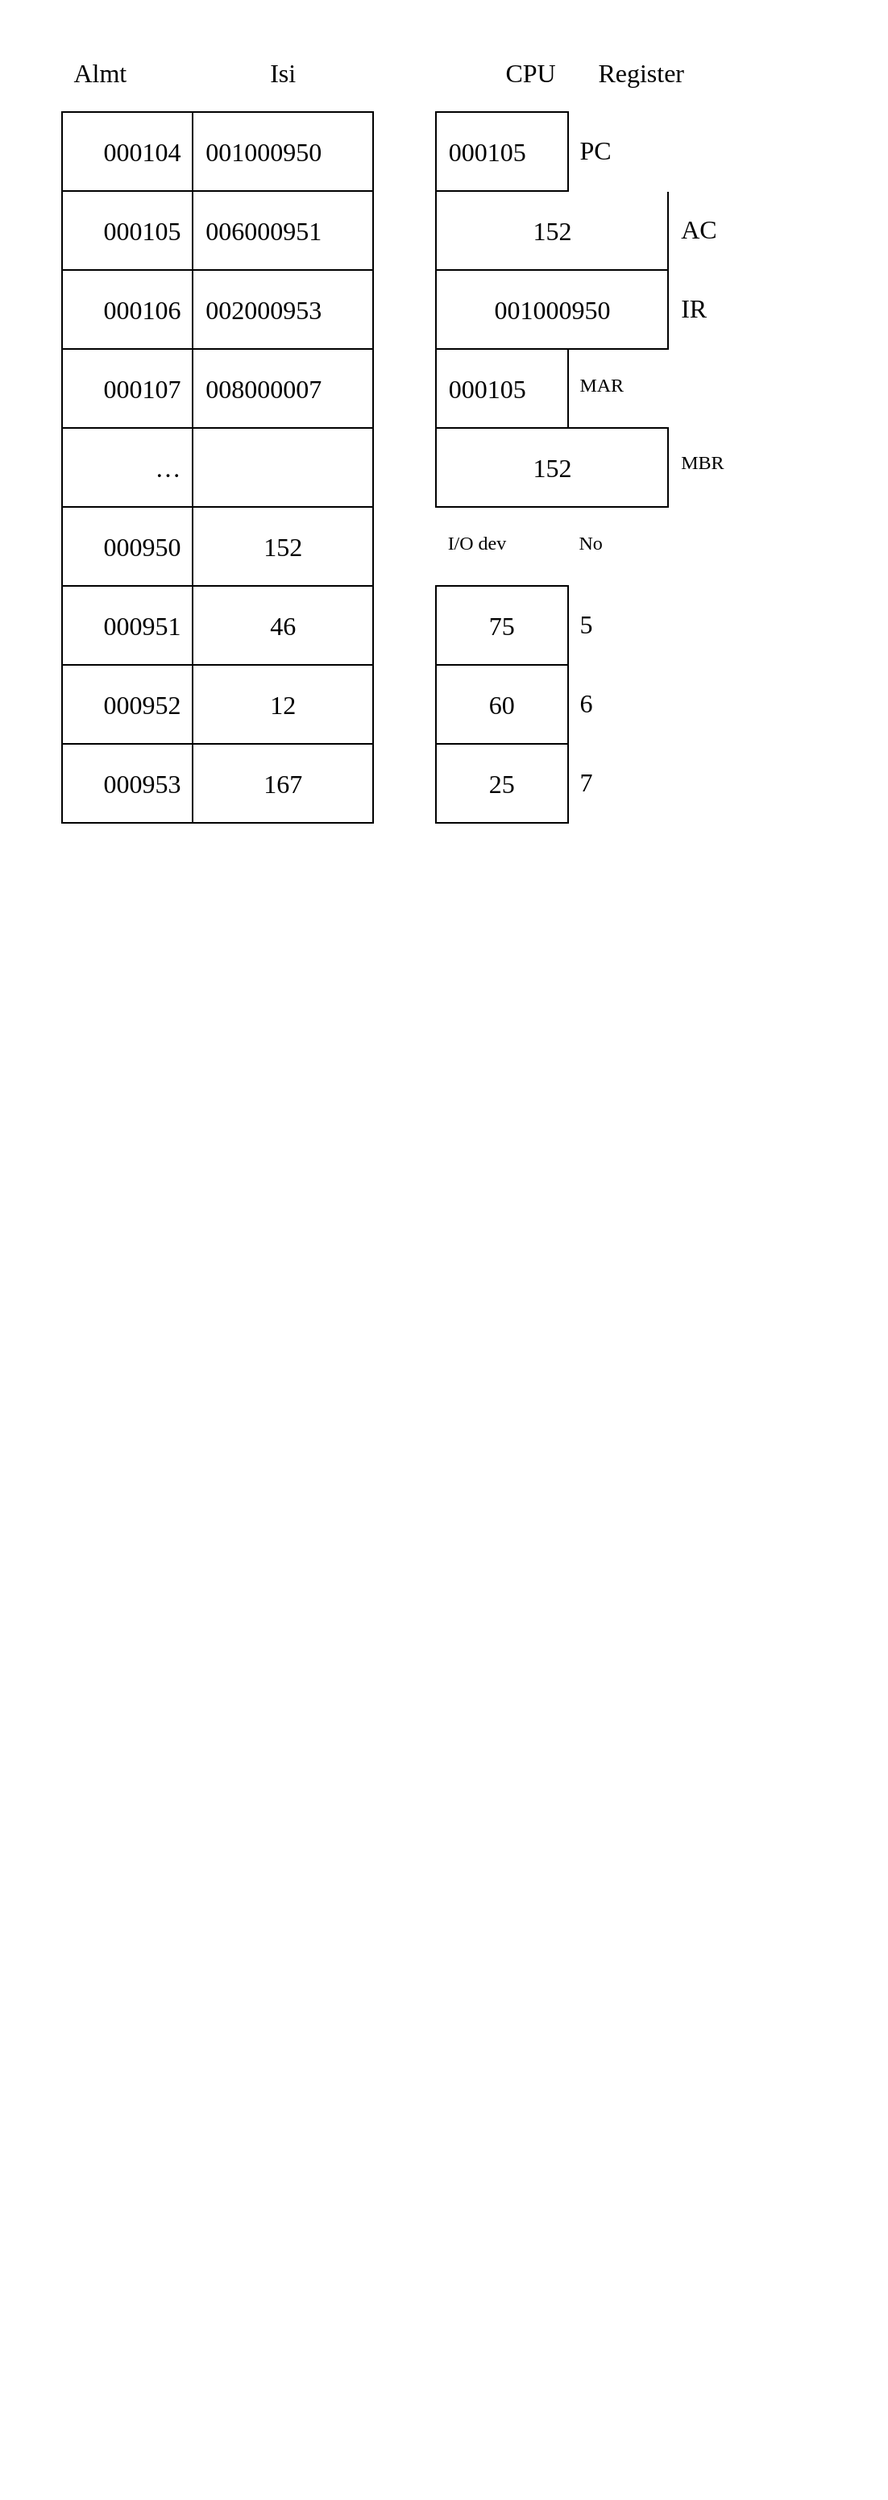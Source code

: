 <mxfile version="17.4.0" type="device"><diagram id="wqUJQkCPUeYleB2mT_yJ" name="Page-1"><mxGraphModel dx="1038" dy="617" grid="0" gridSize="10" guides="1" tooltips="1" connect="1" arrows="1" fold="1" page="1" pageScale="1" pageWidth="827" pageHeight="1169" math="0" shadow="0"><root><mxCell id="0"/><mxCell id="1" parent="0"/><mxCell id="tLM8XyzkZqJvmNyhfz07-2" value="&lt;br&gt;&lt;table class=&quot;MsoTableGrid&quot; border=&quot;1&quot; cellspacing=&quot;0&quot; cellpadding=&quot;0&quot; style=&quot;margin-left: 27.0pt ; border-collapse: collapse ; border: none&quot;&gt; &lt;tbody&gt;&lt;tr&gt;  &lt;td width=&quot;66&quot; valign=&quot;top&quot; style=&quot;width: 49.5pt ; border: none ; border-bottom: solid 1.0pt ; padding: 0cm 5.4pt 0cm 5.4pt&quot;&gt;&lt;br&gt;  &lt;p class=&quot;MsoNormal&quot; style=&quot;margin: 0cm&quot;&gt;&lt;span lang=&quot;EN-US&quot; style=&quot;font-size: 12.0pt ; font-family: &amp;#34;times new roman&amp;#34; , serif&quot;&gt;Almt&lt;/span&gt;&lt;/p&gt;&lt;br&gt;  &lt;/td&gt;  &lt;td width=&quot;96&quot; valign=&quot;top&quot; style=&quot;width: 72.0pt ; border: none ; border-bottom: solid 1.0pt ; padding: 0cm 5.4pt 0cm 5.4pt&quot;&gt;&lt;br&gt;  &lt;p class=&quot;MsoNormal&quot; align=&quot;center&quot; style=&quot;margin: 0cm ; text-align: center&quot;&gt;&lt;span lang=&quot;EN-US&quot; style=&quot;font-size: 12.0pt ; font-family: &amp;#34;times new roman&amp;#34; , serif&quot;&gt;Isi&lt;/span&gt;&lt;/p&gt;&lt;br&gt;  &lt;/td&gt;  &lt;td width=&quot;24&quot; valign=&quot;top&quot; style=&quot;width: 18.0pt ; border: none ; padding: 0cm 5.4pt 0cm 5.4pt&quot;&gt;&lt;br&gt;  &lt;p class=&quot;MsoNormal&quot; style=&quot;margin: 0cm&quot;&gt;&lt;span lang=&quot;EN-US&quot; style=&quot;font-size: 12.0pt ; font-family: &amp;#34;times new roman&amp;#34; , serif&quot;&gt;&amp;nbsp;&lt;/span&gt;&lt;/p&gt;&lt;br&gt;  &lt;/td&gt;  &lt;td width=&quot;66&quot; valign=&quot;top&quot; style=&quot;width: 49.5pt ; border: none ; padding: 0cm 5.4pt 0cm 5.4pt&quot;&gt;&lt;br&gt;  &lt;p class=&quot;MsoNormal&quot; align=&quot;right&quot; style=&quot;margin: 0cm ; text-align: right&quot;&gt;&lt;span lang=&quot;EN-US&quot; style=&quot;font-size: 12.0pt ; font-family: &amp;#34;times new roman&amp;#34; , serif&quot;&gt;CPU&lt;/span&gt;&lt;/p&gt;&lt;br&gt;  &lt;/td&gt;  &lt;td width=&quot;72&quot; colspan=&quot;3&quot; valign=&quot;top&quot; style=&quot;width: 54.0pt ; border: none ; padding: 0cm 5.4pt 0cm 5.4pt&quot;&gt;&lt;br&gt;  &lt;p class=&quot;MsoNormal&quot; style=&quot;margin-top: 0cm ; margin-right: -23.4pt ; margin-bottom: 0cm ; margin-left: 0cm&quot;&gt;&lt;span lang=&quot;EN-US&quot; style=&quot;font-size: 12.0pt ; font-family: &amp;#34;times new roman&amp;#34; , serif&quot;&gt;&lt;span&gt;&amp;nbsp;&amp;nbsp; &lt;/span&gt;Register&lt;/span&gt;&lt;/p&gt;&lt;br&gt;  &lt;/td&gt;  &lt;td width=&quot;90&quot; valign=&quot;top&quot; style=&quot;width: 67.5pt ; border: none ; padding: 0cm 5.4pt 0cm 5.4pt&quot;&gt;&lt;br&gt;  &lt;p class=&quot;MsoNormal&quot; align=&quot;center&quot; style=&quot;margin: 0cm ; text-align: center&quot;&gt;&lt;span lang=&quot;EN-US&quot; style=&quot;font-size: 12.0pt ; font-family: &amp;#34;times new roman&amp;#34; , serif&quot;&gt;&amp;nbsp;&lt;/span&gt;&lt;/p&gt;&lt;br&gt;  &lt;/td&gt; &lt;/tr&gt; &lt;tr&gt;  &lt;td width=&quot;66&quot; valign=&quot;top&quot; style=&quot;width: 49.5pt ; border: solid 1.0pt ; border-top: none ; padding: 0cm 5.4pt 0cm 5.4pt&quot;&gt;&lt;br&gt;  &lt;p class=&quot;MsoNormal&quot; align=&quot;right&quot; style=&quot;margin: 0cm ; text-align: right&quot;&gt;&lt;span lang=&quot;EN-US&quot; style=&quot;font-size: 12.0pt ; font-family: &amp;#34;times new roman&amp;#34; , serif&quot;&gt;000104&lt;/span&gt;&lt;/p&gt;&lt;br&gt;  &lt;/td&gt;  &lt;td width=&quot;96&quot; valign=&quot;top&quot; style=&quot;width: 72.0pt ; border-top: none ; border-left: none ; border-bottom: solid 1.0pt ; border-right: solid 1.0pt ; padding: 0cm 5.4pt 0cm 5.4pt&quot;&gt;&lt;br&gt;  &lt;p class=&quot;MsoNormal&quot; style=&quot;margin: 0cm&quot;&gt;&lt;span lang=&quot;EN-US&quot; style=&quot;font-size: 12.0pt ; font-family: &amp;#34;times new roman&amp;#34; , serif&quot;&gt;001000950&lt;/span&gt;&lt;/p&gt;&lt;br&gt;  &lt;/td&gt;  &lt;td width=&quot;24&quot; valign=&quot;top&quot; style=&quot;width: 18.0pt ; border: none ; border-right: solid 1.0pt ; padding: 0cm 5.4pt 0cm 5.4pt&quot;&gt;&lt;br&gt;  &lt;p class=&quot;MsoNormal&quot; style=&quot;margin: 0cm&quot;&gt;&lt;span lang=&quot;EN-US&quot; style=&quot;font-size: 12.0pt ; font-family: &amp;#34;times new roman&amp;#34; , serif&quot;&gt;&amp;nbsp;&lt;/span&gt;&lt;/p&gt;&lt;br&gt;  &lt;/td&gt;  &lt;td width=&quot;66&quot; valign=&quot;top&quot; style=&quot;width: 49.5pt ; border: solid 1.0pt ; border-left: none ; padding: 0cm 5.4pt 0cm 5.4pt&quot;&gt;&lt;br&gt;  &lt;p class=&quot;MsoNormal&quot; style=&quot;margin: 0cm&quot;&gt;&lt;span lang=&quot;EN-US&quot; style=&quot;font-size: 12.0pt ; font-family: &amp;#34;times new roman&amp;#34; , serif&quot;&gt;000105&lt;/span&gt;&lt;/p&gt;&lt;br&gt;  &lt;/td&gt;  &lt;td width=&quot;51&quot; colspan=&quot;2&quot; valign=&quot;top&quot; style=&quot;width: 38.25pt ; border: none ; padding: 0cm 5.4pt 0cm 5.4pt&quot;&gt;&lt;br&gt;  &lt;p class=&quot;MsoNormal&quot; style=&quot;margin: 0cm&quot;&gt;&lt;span lang=&quot;EN-US&quot; style=&quot;font-size: 12.0pt ; font-family: &amp;#34;times new roman&amp;#34; , serif&quot;&gt;PC&lt;/span&gt;&lt;/p&gt;&lt;br&gt;  &lt;/td&gt;  &lt;td width=&quot;111&quot; colspan=&quot;2&quot; valign=&quot;top&quot; style=&quot;width: 83.25pt ; border: none ; padding: 0cm 5.4pt 0cm 5.4pt&quot;&gt;&lt;br&gt;  &lt;p class=&quot;MsoNormal&quot; style=&quot;margin: 0cm&quot;&gt;&lt;span lang=&quot;EN-US&quot; style=&quot;font-size: 12.0pt ; font-family: &amp;#34;times new roman&amp;#34; , serif&quot;&gt;&lt;span&gt;&amp;nbsp;&amp;nbsp;&amp;nbsp;&amp;nbsp;&amp;nbsp;&lt;br&gt;  &lt;/span&gt;&lt;/span&gt;&lt;/p&gt;&lt;br&gt;  &lt;/td&gt; &lt;/tr&gt; &lt;tr&gt;  &lt;td width=&quot;66&quot; valign=&quot;top&quot; style=&quot;width: 49.5pt ; border: solid 1.0pt ; border-top: none ; padding: 0cm 5.4pt 0cm 5.4pt&quot;&gt;&lt;br&gt;  &lt;p class=&quot;MsoNormal&quot; align=&quot;right&quot; style=&quot;margin: 0cm ; text-align: right&quot;&gt;&lt;span lang=&quot;EN-US&quot; style=&quot;font-size: 12.0pt ; font-family: &amp;#34;times new roman&amp;#34; , serif&quot;&gt;000105&lt;/span&gt;&lt;/p&gt;&lt;br&gt;  &lt;/td&gt;  &lt;td width=&quot;96&quot; valign=&quot;top&quot; style=&quot;width: 72.0pt ; border-top: none ; border-left: none ; border-bottom: solid 1.0pt ; border-right: solid 1.0pt ; padding: 0cm 5.4pt 0cm 5.4pt&quot;&gt;&lt;br&gt;  &lt;p class=&quot;MsoNormal&quot; style=&quot;margin: 0cm&quot;&gt;&lt;span lang=&quot;EN-US&quot; style=&quot;font-size: 12.0pt ; font-family: &amp;#34;times new roman&amp;#34; , serif&quot;&gt;006000951&lt;/span&gt;&lt;/p&gt;&lt;br&gt;  &lt;/td&gt;  &lt;td width=&quot;24&quot; valign=&quot;top&quot; style=&quot;width: 18.0pt ; border: none ; border-right: solid 1.0pt ; padding: 0cm 5.4pt 0cm 5.4pt&quot;&gt;&lt;br&gt;  &lt;p class=&quot;MsoNormal&quot; style=&quot;margin: 0cm&quot;&gt;&lt;span lang=&quot;EN-US&quot; style=&quot;font-size: 12.0pt ; font-family: &amp;#34;times new roman&amp;#34; , serif&quot;&gt;&amp;nbsp;&lt;/span&gt;&lt;/p&gt;&lt;br&gt;  &lt;/td&gt;  &lt;td width=&quot;114&quot; colspan=&quot;2&quot; valign=&quot;top&quot; style=&quot;width: 85.5pt ; border-top: none ; border-left: none ; border-bottom: solid 1.0pt ; border-right: solid 1.0pt ; padding: 0cm 5.4pt 0cm 5.4pt&quot;&gt;&lt;br&gt;  &lt;p class=&quot;MsoNormal&quot; align=&quot;center&quot; style=&quot;margin: 0cm ; text-align: center&quot;&gt;&lt;span lang=&quot;EN-US&quot; style=&quot;font-size: 12.0pt ; font-family: &amp;#34;times new roman&amp;#34; , serif&quot;&gt;152&lt;/span&gt;&lt;/p&gt;&lt;br&gt;  &lt;/td&gt;  &lt;td width=&quot;114&quot; colspan=&quot;3&quot; valign=&quot;top&quot; style=&quot;width: 85.5pt ; border: none ; padding: 0cm 5.4pt 0cm 5.4pt&quot;&gt;&lt;br&gt;  &lt;p class=&quot;MsoNormal&quot; style=&quot;margin: 0cm&quot;&gt;&lt;span lang=&quot;EN-US&quot; style=&quot;font-size: 12.0pt ; font-family: &amp;#34;times new roman&amp;#34; , serif&quot;&gt;AC&lt;/span&gt;&lt;/p&gt;&lt;br&gt;  &lt;/td&gt; &lt;/tr&gt; &lt;tr&gt;  &lt;td width=&quot;66&quot; valign=&quot;top&quot; style=&quot;width: 49.5pt ; border: solid 1.0pt ; border-top: none ; padding: 0cm 5.4pt 0cm 5.4pt&quot;&gt;&lt;br&gt;  &lt;p class=&quot;MsoNormal&quot; align=&quot;right&quot; style=&quot;margin: 0cm ; text-align: right&quot;&gt;&lt;span lang=&quot;EN-US&quot; style=&quot;font-size: 12.0pt ; font-family: &amp;#34;times new roman&amp;#34; , serif&quot;&gt;000106&lt;/span&gt;&lt;/p&gt;&lt;br&gt;  &lt;/td&gt;  &lt;td width=&quot;96&quot; valign=&quot;top&quot; style=&quot;width: 72.0pt ; border-top: none ; border-left: none ; border-bottom: solid 1.0pt ; border-right: solid 1.0pt ; padding: 0cm 5.4pt 0cm 5.4pt&quot;&gt;&lt;br&gt;  &lt;p class=&quot;MsoNormal&quot; style=&quot;margin: 0cm&quot;&gt;&lt;span lang=&quot;EN-US&quot; style=&quot;font-size: 12.0pt ; font-family: &amp;#34;times new roman&amp;#34; , serif&quot;&gt;002000953&lt;/span&gt;&lt;/p&gt;&lt;br&gt;  &lt;/td&gt;  &lt;td width=&quot;24&quot; valign=&quot;top&quot; style=&quot;width: 18.0pt ; border: none ; border-right: solid 1.0pt ; padding: 0cm 5.4pt 0cm 5.4pt&quot;&gt;&lt;br&gt;  &lt;p class=&quot;MsoNormal&quot; style=&quot;margin: 0cm&quot;&gt;&lt;span lang=&quot;EN-US&quot; style=&quot;font-size: 12.0pt ; font-family: &amp;#34;times new roman&amp;#34; , serif&quot;&gt;&amp;nbsp;&lt;/span&gt;&lt;/p&gt;&lt;br&gt;  &lt;/td&gt;  &lt;td width=&quot;114&quot; colspan=&quot;2&quot; valign=&quot;top&quot; style=&quot;width: 85.5pt ; border-top: none ; border-left: none ; border-bottom: solid 1.0pt ; border-right: solid 1.0pt ; padding: 0cm 5.4pt 0cm 5.4pt&quot;&gt;&lt;br&gt;  &lt;p class=&quot;MsoNormal&quot; align=&quot;center&quot; style=&quot;margin: 0cm ; text-align: center&quot;&gt;&lt;span lang=&quot;EN-US&quot; style=&quot;font-size: 12.0pt ; font-family: &amp;#34;times new roman&amp;#34; , serif&quot;&gt;001000950&lt;/span&gt;&lt;/p&gt;&lt;br&gt;  &lt;/td&gt;  &lt;td width=&quot;114&quot; colspan=&quot;3&quot; valign=&quot;top&quot; style=&quot;width: 85.5pt ; border: none ; padding: 0cm 5.4pt 0cm 5.4pt&quot;&gt;&lt;br&gt;  &lt;p class=&quot;MsoNormal&quot; style=&quot;margin: 0cm&quot;&gt;&lt;span lang=&quot;EN-US&quot; style=&quot;font-size: 12.0pt ; font-family: &amp;#34;times new roman&amp;#34; , serif&quot;&gt;IR&lt;/span&gt;&lt;/p&gt;&lt;br&gt;  &lt;/td&gt; &lt;/tr&gt; &lt;tr&gt;  &lt;td width=&quot;66&quot; valign=&quot;top&quot; style=&quot;width: 49.5pt ; border: solid 1.0pt ; border-top: none ; padding: 0cm 5.4pt 0cm 5.4pt&quot;&gt;&lt;br&gt;  &lt;p class=&quot;MsoNormal&quot; align=&quot;right&quot; style=&quot;margin: 0cm ; text-align: right&quot;&gt;&lt;span lang=&quot;EN-US&quot; style=&quot;font-size: 12.0pt ; font-family: &amp;#34;times new roman&amp;#34; , serif&quot;&gt;000107&lt;/span&gt;&lt;/p&gt;&lt;br&gt;  &lt;/td&gt;  &lt;td width=&quot;96&quot; valign=&quot;top&quot; style=&quot;width: 72.0pt ; border-top: none ; border-left: none ; border-bottom: solid 1.0pt ; border-right: solid 1.0pt ; padding: 0cm 5.4pt 0cm 5.4pt&quot;&gt;&lt;br&gt;  &lt;p class=&quot;MsoNormal&quot; style=&quot;margin: 0cm&quot;&gt;&lt;span lang=&quot;EN-US&quot; style=&quot;font-size: 12.0pt ; font-family: &amp;#34;times new roman&amp;#34; , serif&quot;&gt;008000007&lt;/span&gt;&lt;/p&gt;&lt;br&gt;  &lt;/td&gt;  &lt;td width=&quot;24&quot; valign=&quot;top&quot; style=&quot;width: 18.0pt ; border: none ; border-right: solid 1.0pt ; padding: 0cm 5.4pt 0cm 5.4pt&quot;&gt;&lt;br&gt;  &lt;p class=&quot;MsoNormal&quot; style=&quot;margin: 0cm&quot;&gt;&lt;span lang=&quot;EN-US&quot; style=&quot;font-size: 12.0pt ; font-family: &amp;#34;times new roman&amp;#34; , serif&quot;&gt;&amp;nbsp;&lt;/span&gt;&lt;/p&gt;&lt;br&gt;  &lt;/td&gt;  &lt;td width=&quot;66&quot; valign=&quot;top&quot; style=&quot;width: 49.5pt ; border-top: none ; border-left: none ; border-bottom: solid 1.0pt ; border-right: solid 1.0pt ; padding: 0cm 5.4pt 0cm 5.4pt&quot;&gt;&lt;br&gt;  &lt;p class=&quot;MsoNormal&quot; style=&quot;margin: 0cm&quot;&gt;&lt;span style=&quot;font-family: &amp;#34;times new roman&amp;#34; , serif ; font-size: 16px&quot;&gt;000105&lt;/span&gt;&lt;br&gt;&lt;/p&gt;&lt;br&gt;  &lt;/td&gt;  &lt;td width=&quot;48&quot; valign=&quot;top&quot; style=&quot;width: 36.0pt ; border-top: solid 1.0pt ; border-left: none ; border-bottom: solid 1.0pt ; border-right: none ; padding: 0cm 5.4pt 0cm 5.4pt&quot;&gt;&lt;br&gt;  &lt;p class=&quot;MsoNormal&quot; style=&quot;margin: 0cm&quot;&gt;&lt;span lang=&quot;EN-US&quot; style=&quot;font-family: &amp;#34;times new roman&amp;#34; , serif&quot;&gt;MAR&lt;/span&gt;&lt;/p&gt;&lt;br&gt;  &lt;/td&gt;  &lt;td width=&quot;114&quot; colspan=&quot;3&quot; valign=&quot;top&quot; style=&quot;width: 85.5pt ; border: none ; padding: 0cm 5.4pt 0cm 5.4pt&quot;&gt;&lt;br&gt;  &lt;p class=&quot;MsoNormal&quot; style=&quot;margin: 0cm&quot;&gt;&lt;span lang=&quot;EN-US&quot; style=&quot;font-size: 12.0pt ; font-family: &amp;#34;times new roman&amp;#34; , serif&quot;&gt;&amp;nbsp;&lt;/span&gt;&lt;/p&gt;&lt;br&gt;  &lt;/td&gt; &lt;/tr&gt; &lt;tr&gt;  &lt;td width=&quot;66&quot; valign=&quot;top&quot; style=&quot;width: 49.5pt ; border: solid 1.0pt ; border-top: none ; padding: 0cm 5.4pt 0cm 5.4pt&quot;&gt;&lt;br&gt;  &lt;p class=&quot;MsoNormal&quot; align=&quot;right&quot; style=&quot;margin: 0cm ; text-align: right&quot;&gt;&lt;span lang=&quot;EN-US&quot; style=&quot;font-size: 12.0pt ; font-family: &amp;#34;times new roman&amp;#34; , serif&quot;&gt;…&lt;/span&gt;&lt;/p&gt;&lt;br&gt;  &lt;/td&gt;  &lt;td width=&quot;96&quot; valign=&quot;top&quot; style=&quot;width: 72.0pt ; border-top: none ; border-left: none ; border-bottom: solid 1.0pt ; border-right: solid 1.0pt ; padding: 0cm 5.4pt 0cm 5.4pt&quot;&gt;&lt;br&gt;  &lt;p class=&quot;MsoNormal&quot; style=&quot;margin: 0cm&quot;&gt;&lt;span lang=&quot;EN-US&quot; style=&quot;font-size: 12.0pt ; font-family: &amp;#34;times new roman&amp;#34; , serif&quot;&gt;&amp;nbsp;&lt;/span&gt;&lt;/p&gt;&lt;br&gt;  &lt;/td&gt;  &lt;td width=&quot;24&quot; valign=&quot;top&quot; style=&quot;width: 18.0pt ; border: none ; border-right: solid 1.0pt ; padding: 0cm 5.4pt 0cm 5.4pt&quot;&gt;&lt;br&gt;  &lt;p class=&quot;MsoNormal&quot; style=&quot;margin: 0cm&quot;&gt;&lt;span lang=&quot;EN-US&quot; style=&quot;font-size: 12.0pt ; font-family: &amp;#34;times new roman&amp;#34; , serif&quot;&gt;&amp;nbsp;&lt;/span&gt;&lt;/p&gt;&lt;br&gt;  &lt;/td&gt;  &lt;td width=&quot;114&quot; colspan=&quot;2&quot; valign=&quot;top&quot; style=&quot;width: 85.5pt ; border-top: none ; border-left: none ; border-bottom: solid 1.0pt ; border-right: solid 1.0pt ; padding: 0cm 5.4pt 0cm 5.4pt&quot;&gt;&lt;br&gt;  &lt;p class=&quot;MsoNormal&quot; align=&quot;center&quot; style=&quot;margin: 0cm ; text-align: center&quot;&gt;&lt;span lang=&quot;EN-US&quot; style=&quot;font-size: 12.0pt ; font-family: &amp;#34;times new roman&amp;#34; , serif&quot;&gt;152&lt;/span&gt;&lt;/p&gt;&lt;br&gt;  &lt;/td&gt;  &lt;td width=&quot;114&quot; colspan=&quot;3&quot; valign=&quot;top&quot; style=&quot;width: 85.5pt ; border: none ; padding: 0cm 5.4pt 0cm 5.4pt&quot;&gt;&lt;br&gt;  &lt;p class=&quot;MsoNormal&quot; style=&quot;margin: 0cm&quot;&gt;&lt;span lang=&quot;EN-US&quot; style=&quot;font-family: &amp;#34;times new roman&amp;#34; , serif&quot;&gt;MBR&lt;/span&gt;&lt;/p&gt;&lt;br&gt;  &lt;/td&gt; &lt;/tr&gt; &lt;tr&gt;  &lt;td width=&quot;66&quot; valign=&quot;top&quot; style=&quot;width: 49.5pt ; border: solid 1.0pt ; border-top: none ; padding: 0cm 5.4pt 0cm 5.4pt&quot;&gt;&lt;br&gt;  &lt;p class=&quot;MsoNormal&quot; align=&quot;right&quot; style=&quot;margin: 0cm ; text-align: right&quot;&gt;&lt;span lang=&quot;EN-US&quot; style=&quot;font-size: 12.0pt ; font-family: &amp;#34;times new roman&amp;#34; , serif&quot;&gt;000950&lt;/span&gt;&lt;/p&gt;&lt;br&gt;  &lt;/td&gt;  &lt;td width=&quot;96&quot; valign=&quot;top&quot; style=&quot;width: 72.0pt ; border-top: none ; border-left: none ; border-bottom: solid 1.0pt ; border-right: solid 1.0pt ; padding: 0cm 5.4pt 0cm 5.4pt&quot;&gt;&lt;br&gt;  &lt;p class=&quot;MsoNormal&quot; align=&quot;center&quot; style=&quot;margin: 0cm ; text-align: center&quot;&gt;&lt;span lang=&quot;EN-US&quot; style=&quot;font-size: 12.0pt ; font-family: &amp;#34;times new roman&amp;#34; , serif&quot;&gt;152&lt;/span&gt;&lt;/p&gt;&lt;br&gt;  &lt;/td&gt;  &lt;td width=&quot;24&quot; valign=&quot;top&quot; style=&quot;width: 18.0pt ; border: none ; padding: 0cm 5.4pt 0cm 5.4pt&quot;&gt;&lt;br&gt;  &lt;p class=&quot;MsoNormal&quot; style=&quot;margin: 0cm&quot;&gt;&lt;span lang=&quot;EN-US&quot; style=&quot;font-size: 12.0pt ; font-family: &amp;#34;times new roman&amp;#34; , serif&quot;&gt;&amp;nbsp;&lt;/span&gt;&lt;/p&gt;&lt;br&gt;  &lt;/td&gt;  &lt;td width=&quot;66&quot; valign=&quot;top&quot; style=&quot;width: 49.5pt ; border: none ; border-bottom: solid 1.0pt ; padding: 0cm 5.4pt 0cm 5.4pt&quot;&gt;&lt;br&gt;  &lt;p class=&quot;MsoNormal&quot; style=&quot;margin: 0cm&quot;&gt;&lt;span lang=&quot;EN-US&quot; style=&quot;font-family: &amp;#34;times new roman&amp;#34; , serif&quot;&gt;I/O dev&lt;/span&gt;&lt;/p&gt;&lt;br&gt;  &lt;/td&gt;  &lt;td width=&quot;48&quot; valign=&quot;top&quot; style=&quot;width: 36.0pt ; border: none ; border-top: solid 1.0pt ; padding: 0cm 5.4pt 0cm 5.4pt&quot;&gt;&lt;br&gt;  &lt;p class=&quot;MsoNormal&quot; style=&quot;margin: 0cm&quot;&gt;&lt;span lang=&quot;EN-US&quot; style=&quot;font-family: &amp;#34;times new roman&amp;#34; , serif&quot;&gt;No&lt;/span&gt;&lt;/p&gt;&lt;br&gt;  &lt;/td&gt;  &lt;td width=&quot;114&quot; colspan=&quot;3&quot; valign=&quot;top&quot; style=&quot;width: 85.5pt ; border: none ; padding: 0cm 5.4pt 0cm 5.4pt&quot;&gt;&lt;br&gt;  &lt;p class=&quot;MsoNormal&quot; style=&quot;margin: 0cm&quot;&gt;&lt;span lang=&quot;EN-US&quot; style=&quot;font-size: 12.0pt ; font-family: &amp;#34;times new roman&amp;#34; , serif&quot;&gt;&amp;nbsp;&lt;/span&gt;&lt;/p&gt;&lt;br&gt;  &lt;/td&gt; &lt;/tr&gt; &lt;tr&gt;  &lt;td width=&quot;66&quot; valign=&quot;top&quot; style=&quot;width: 49.5pt ; border: solid 1.0pt ; border-top: none ; padding: 0cm 5.4pt 0cm 5.4pt&quot;&gt;&lt;br&gt;  &lt;p class=&quot;MsoNormal&quot; align=&quot;right&quot; style=&quot;margin: 0cm ; text-align: right&quot;&gt;&lt;span lang=&quot;EN-US&quot; style=&quot;font-size: 12.0pt ; font-family: &amp;#34;times new roman&amp;#34; , serif&quot;&gt;000951&lt;/span&gt;&lt;/p&gt;&lt;br&gt;  &lt;/td&gt;  &lt;td width=&quot;96&quot; valign=&quot;top&quot; style=&quot;width: 72.0pt ; border-top: none ; border-left: none ; border-bottom: solid 1.0pt ; border-right: solid 1.0pt ; padding: 0cm 5.4pt 0cm 5.4pt&quot;&gt;&lt;br&gt;  &lt;p class=&quot;MsoNormal&quot; align=&quot;center&quot; style=&quot;margin: 0cm ; text-align: center&quot;&gt;&lt;span lang=&quot;EN-US&quot; style=&quot;font-size: 12.0pt ; font-family: &amp;#34;times new roman&amp;#34; , serif&quot;&gt;46&lt;/span&gt;&lt;/p&gt;&lt;br&gt;  &lt;/td&gt;  &lt;td width=&quot;24&quot; valign=&quot;top&quot; style=&quot;width: 18.0pt ; border: none ; border-right: solid 1.0pt ; padding: 0cm 5.4pt 0cm 5.4pt&quot;&gt;&lt;br&gt;  &lt;p class=&quot;MsoNormal&quot; style=&quot;margin: 0cm&quot;&gt;&lt;span lang=&quot;EN-US&quot; style=&quot;font-size: 12.0pt ; font-family: &amp;#34;times new roman&amp;#34; , serif&quot;&gt;&amp;nbsp;&lt;/span&gt;&lt;/p&gt;&lt;br&gt;  &lt;/td&gt;  &lt;td width=&quot;66&quot; valign=&quot;top&quot; style=&quot;width: 49.5pt ; border-top: none ; border-left: none ; border-bottom: solid 1.0pt ; border-right: solid 1.0pt ; padding: 0cm 5.4pt 0cm 5.4pt&quot;&gt;&lt;br&gt;  &lt;p class=&quot;MsoNormal&quot; align=&quot;center&quot; style=&quot;margin: 0cm ; text-align: center&quot;&gt;&lt;span lang=&quot;EN-US&quot; style=&quot;font-size: 12.0pt ; font-family: &amp;#34;times new roman&amp;#34; , serif&quot;&gt;75&lt;/span&gt;&lt;/p&gt;&lt;br&gt;  &lt;/td&gt;  &lt;td width=&quot;48&quot; valign=&quot;top&quot; style=&quot;width: 36.0pt ; border: none ; padding: 0cm 5.4pt 0cm 5.4pt&quot;&gt;&lt;br&gt;  &lt;p class=&quot;MsoNormal&quot; style=&quot;margin: 0cm&quot;&gt;&lt;span lang=&quot;EN-US&quot; style=&quot;font-size: 12.0pt ; font-family: &amp;#34;times new roman&amp;#34; , serif&quot;&gt;5&lt;/span&gt;&lt;/p&gt;&lt;br&gt;  &lt;/td&gt;  &lt;td width=&quot;114&quot; colspan=&quot;3&quot; valign=&quot;top&quot; style=&quot;width: 85.5pt ; border: none ; padding: 0cm 5.4pt 0cm 5.4pt&quot;&gt;&lt;br&gt;  &lt;p class=&quot;MsoNormal&quot; style=&quot;margin: 0cm&quot;&gt;&lt;span lang=&quot;EN-US&quot; style=&quot;font-size: 12.0pt ; font-family: &amp;#34;times new roman&amp;#34; , serif&quot;&gt;&amp;nbsp;&lt;/span&gt;&lt;/p&gt;&lt;br&gt;  &lt;/td&gt; &lt;/tr&gt; &lt;tr&gt;  &lt;td width=&quot;66&quot; valign=&quot;top&quot; style=&quot;width: 49.5pt ; border: solid 1.0pt ; border-top: none ; padding: 0cm 5.4pt 0cm 5.4pt&quot;&gt;&lt;br&gt;  &lt;p class=&quot;MsoNormal&quot; align=&quot;right&quot; style=&quot;margin: 0cm ; text-align: right&quot;&gt;&lt;span lang=&quot;EN-US&quot; style=&quot;font-size: 12.0pt ; font-family: &amp;#34;times new roman&amp;#34; , serif&quot;&gt;000952&lt;/span&gt;&lt;/p&gt;&lt;br&gt;  &lt;/td&gt;  &lt;td width=&quot;96&quot; valign=&quot;top&quot; style=&quot;width: 72.0pt ; border-top: none ; border-left: none ; border-bottom: solid 1.0pt ; border-right: solid 1.0pt ; padding: 0cm 5.4pt 0cm 5.4pt&quot;&gt;&lt;br&gt;  &lt;p class=&quot;MsoNormal&quot; align=&quot;center&quot; style=&quot;margin: 0cm ; text-align: center&quot;&gt;&lt;span lang=&quot;EN-US&quot; style=&quot;font-size: 12.0pt ; font-family: &amp;#34;times new roman&amp;#34; , serif&quot;&gt;12&lt;/span&gt;&lt;/p&gt;&lt;br&gt;  &lt;/td&gt;  &lt;td width=&quot;24&quot; valign=&quot;top&quot; style=&quot;width: 18.0pt ; border: none ; border-right: solid 1.0pt ; padding: 0cm 5.4pt 0cm 5.4pt&quot;&gt;&lt;br&gt;  &lt;p class=&quot;MsoNormal&quot; style=&quot;margin: 0cm&quot;&gt;&lt;span lang=&quot;EN-US&quot; style=&quot;font-size: 12.0pt ; font-family: &amp;#34;times new roman&amp;#34; , serif&quot;&gt;&amp;nbsp;&lt;/span&gt;&lt;/p&gt;&lt;br&gt;  &lt;/td&gt;  &lt;td width=&quot;66&quot; valign=&quot;top&quot; style=&quot;width: 49.5pt ; border-top: none ; border-left: none ; border-bottom: solid 1.0pt ; border-right: solid 1.0pt ; padding: 0cm 5.4pt 0cm 5.4pt&quot;&gt;&lt;br&gt;  &lt;p class=&quot;MsoNormal&quot; align=&quot;center&quot; style=&quot;margin: 0cm ; text-align: center&quot;&gt;&lt;span lang=&quot;EN-US&quot; style=&quot;font-size: 12.0pt ; font-family: &amp;#34;times new roman&amp;#34; , serif&quot;&gt;60&lt;/span&gt;&lt;/p&gt;&lt;br&gt;  &lt;/td&gt;  &lt;td width=&quot;48&quot; valign=&quot;top&quot; style=&quot;width: 36.0pt ; border: none ; padding: 0cm 5.4pt 0cm 5.4pt&quot;&gt;&lt;br&gt;  &lt;p class=&quot;MsoNormal&quot; style=&quot;margin: 0cm&quot;&gt;&lt;span lang=&quot;EN-US&quot; style=&quot;font-size: 12.0pt ; font-family: &amp;#34;times new roman&amp;#34; , serif&quot;&gt;6&lt;/span&gt;&lt;/p&gt;&lt;br&gt;  &lt;/td&gt;  &lt;td width=&quot;114&quot; colspan=&quot;3&quot; valign=&quot;top&quot; style=&quot;width: 85.5pt ; border: none ; padding: 0cm 5.4pt 0cm 5.4pt&quot;&gt;&lt;br&gt;  &lt;p class=&quot;MsoNormal&quot; style=&quot;margin: 0cm&quot;&gt;&lt;span lang=&quot;EN-US&quot; style=&quot;font-size: 12.0pt ; font-family: &amp;#34;times new roman&amp;#34; , serif&quot;&gt;&amp;nbsp;&lt;/span&gt;&lt;/p&gt;&lt;br&gt;  &lt;/td&gt; &lt;/tr&gt; &lt;tr&gt;  &lt;td width=&quot;66&quot; valign=&quot;top&quot; style=&quot;width: 49.5pt ; border: solid 1.0pt ; border-top: none ; padding: 0cm 5.4pt 0cm 5.4pt&quot;&gt;&lt;br&gt;  &lt;p class=&quot;MsoNormal&quot; align=&quot;right&quot; style=&quot;margin: 0cm ; text-align: right&quot;&gt;&lt;span lang=&quot;EN-US&quot; style=&quot;font-size: 12.0pt ; font-family: &amp;#34;times new roman&amp;#34; , serif&quot;&gt;000953&lt;/span&gt;&lt;/p&gt;&lt;br&gt;  &lt;/td&gt;  &lt;td width=&quot;96&quot; valign=&quot;top&quot; style=&quot;width: 72.0pt ; border-top: none ; border-left: none ; border-bottom: solid 1.0pt ; border-right: solid 1.0pt ; padding: 0cm 5.4pt 0cm 5.4pt&quot;&gt;&lt;br&gt;  &lt;p class=&quot;MsoNormal&quot; align=&quot;center&quot; style=&quot;margin: 0cm ; text-align: center&quot;&gt;&lt;span lang=&quot;EN-US&quot; style=&quot;font-size: 12.0pt ; font-family: &amp;#34;times new roman&amp;#34; , serif&quot;&gt;167&lt;/span&gt;&lt;/p&gt;&lt;br&gt;  &lt;/td&gt;  &lt;td width=&quot;24&quot; valign=&quot;top&quot; style=&quot;width: 18.0pt ; border: none ; border-right: solid 1.0pt ; padding: 0cm 5.4pt 0cm 5.4pt&quot;&gt;&lt;br&gt;  &lt;p class=&quot;MsoNormal&quot; style=&quot;margin: 0cm&quot;&gt;&lt;span lang=&quot;EN-US&quot; style=&quot;font-size: 12.0pt ; font-family: &amp;#34;times new roman&amp;#34; , serif&quot;&gt;&amp;nbsp;&lt;/span&gt;&lt;/p&gt;&lt;br&gt;  &lt;/td&gt;  &lt;td width=&quot;66&quot; valign=&quot;top&quot; style=&quot;width: 49.5pt ; border-top: none ; border-left: none ; border-bottom: solid 1.0pt ; border-right: solid 1.0pt ; padding: 0cm 5.4pt 0cm 5.4pt&quot;&gt;&lt;br&gt;  &lt;p class=&quot;MsoNormal&quot; align=&quot;center&quot; style=&quot;margin: 0cm ; text-align: center&quot;&gt;&lt;span lang=&quot;EN-US&quot; style=&quot;font-size: 12.0pt ; font-family: &amp;#34;times new roman&amp;#34; , serif&quot;&gt;25&lt;/span&gt;&lt;/p&gt;&lt;br&gt;  &lt;/td&gt;  &lt;td width=&quot;48&quot; valign=&quot;top&quot; style=&quot;width: 36.0pt ; border: none ; padding: 0cm 5.4pt 0cm 5.4pt&quot;&gt;&lt;br&gt;  &lt;p class=&quot;MsoNormal&quot; style=&quot;margin: 0cm&quot;&gt;&lt;span lang=&quot;EN-US&quot; style=&quot;font-size: 12.0pt ; font-family: &amp;#34;times new roman&amp;#34; , serif&quot;&gt;7&lt;/span&gt;&lt;/p&gt;&lt;br&gt;  &lt;/td&gt;  &lt;td width=&quot;114&quot; colspan=&quot;3&quot; valign=&quot;top&quot; style=&quot;width: 85.5pt ; border: none ; padding: 0cm 5.4pt 0cm 5.4pt&quot;&gt;&lt;br&gt;  &lt;p class=&quot;MsoNormal&quot; style=&quot;margin: 0cm&quot;&gt;&lt;span lang=&quot;EN-US&quot; style=&quot;font-size: 12.0pt ; font-family: &amp;#34;times new roman&amp;#34; , serif&quot;&gt;&amp;nbsp;&lt;/span&gt;&lt;/p&gt;&lt;br&gt;  &lt;/td&gt; &lt;/tr&gt;&lt;/tbody&gt;&lt;/table&gt;" style="text;whiteSpace=wrap;html=1;" vertex="1" parent="1"><mxGeometry x="200" y="110" width="550" height="1550" as="geometry"/></mxCell></root></mxGraphModel></diagram></mxfile>